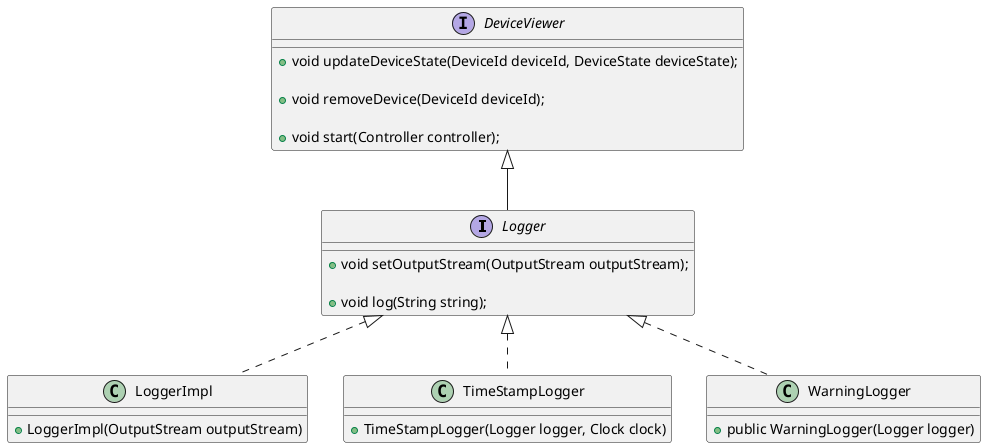 @startuml

interface Logger extends DeviceViewer {

    + void setOutputStream(OutputStream outputStream);

    + void log(String string);
}

interface DeviceViewer {
    + void updateDeviceState(DeviceId deviceId, DeviceState deviceState);

    + void removeDevice(DeviceId deviceId);

    + void start(Controller controller);

}


class LoggerImpl implements Logger {
    + LoggerImpl(OutputStream outputStream)
}

class TimeStampLogger implements Logger {
   + TimeStampLogger(Logger logger, Clock clock)
}

class WarningLogger implements Logger {
    + public WarningLogger(Logger logger)
}


@enduml
